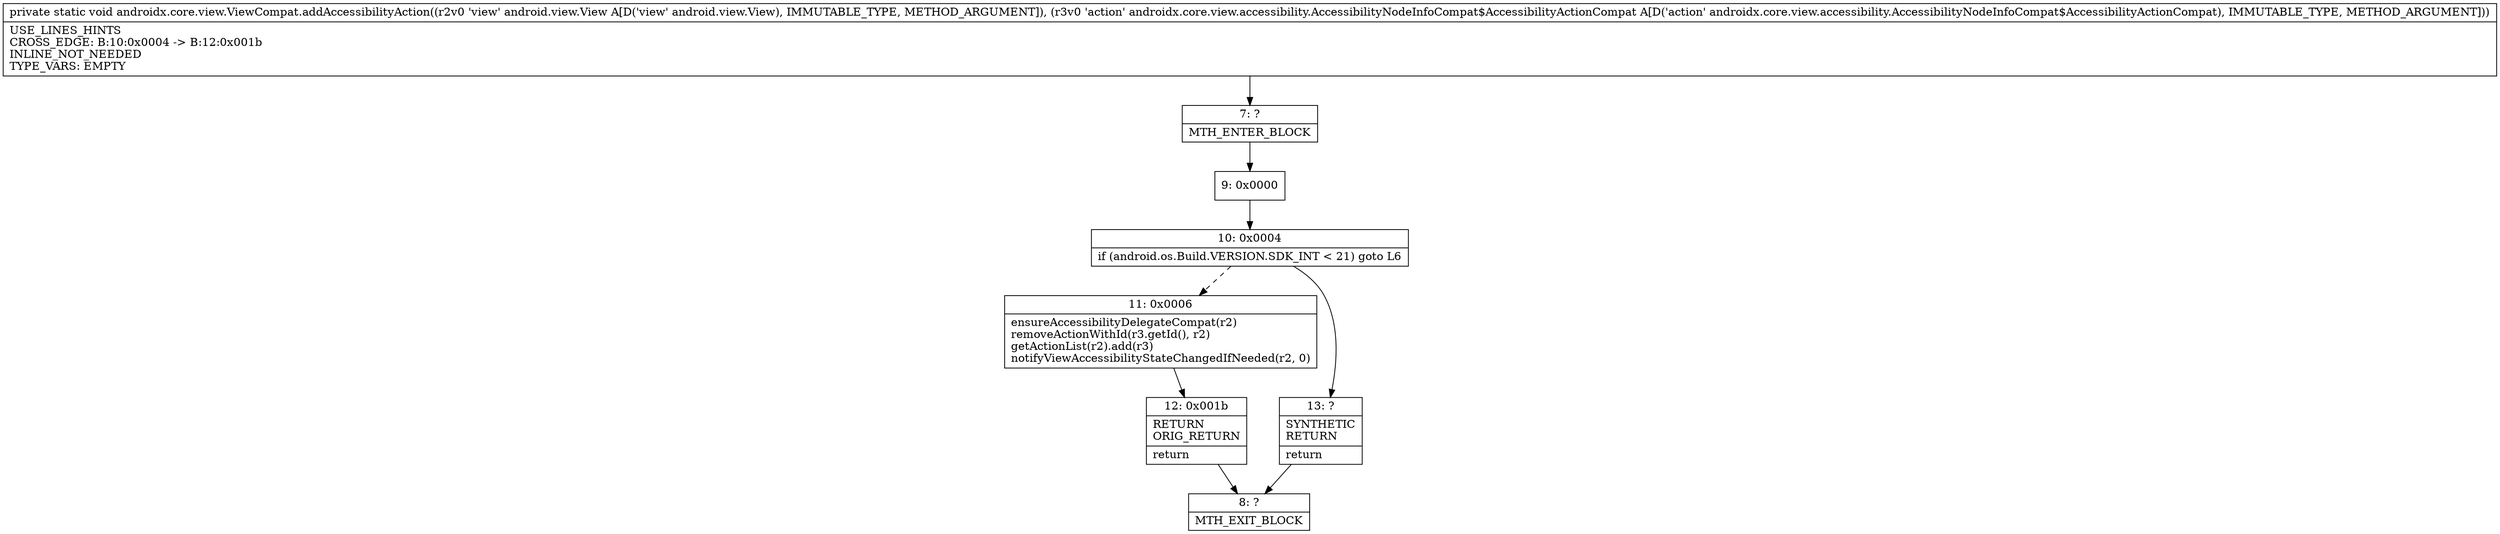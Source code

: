 digraph "CFG forandroidx.core.view.ViewCompat.addAccessibilityAction(Landroid\/view\/View;Landroidx\/core\/view\/accessibility\/AccessibilityNodeInfoCompat$AccessibilityActionCompat;)V" {
Node_7 [shape=record,label="{7\:\ ?|MTH_ENTER_BLOCK\l}"];
Node_9 [shape=record,label="{9\:\ 0x0000}"];
Node_10 [shape=record,label="{10\:\ 0x0004|if (android.os.Build.VERSION.SDK_INT \< 21) goto L6\l}"];
Node_11 [shape=record,label="{11\:\ 0x0006|ensureAccessibilityDelegateCompat(r2)\lremoveActionWithId(r3.getId(), r2)\lgetActionList(r2).add(r3)\lnotifyViewAccessibilityStateChangedIfNeeded(r2, 0)\l}"];
Node_12 [shape=record,label="{12\:\ 0x001b|RETURN\lORIG_RETURN\l|return\l}"];
Node_8 [shape=record,label="{8\:\ ?|MTH_EXIT_BLOCK\l}"];
Node_13 [shape=record,label="{13\:\ ?|SYNTHETIC\lRETURN\l|return\l}"];
MethodNode[shape=record,label="{private static void androidx.core.view.ViewCompat.addAccessibilityAction((r2v0 'view' android.view.View A[D('view' android.view.View), IMMUTABLE_TYPE, METHOD_ARGUMENT]), (r3v0 'action' androidx.core.view.accessibility.AccessibilityNodeInfoCompat$AccessibilityActionCompat A[D('action' androidx.core.view.accessibility.AccessibilityNodeInfoCompat$AccessibilityActionCompat), IMMUTABLE_TYPE, METHOD_ARGUMENT]))  | USE_LINES_HINTS\lCROSS_EDGE: B:10:0x0004 \-\> B:12:0x001b\lINLINE_NOT_NEEDED\lTYPE_VARS: EMPTY\l}"];
MethodNode -> Node_7;Node_7 -> Node_9;
Node_9 -> Node_10;
Node_10 -> Node_11[style=dashed];
Node_10 -> Node_13;
Node_11 -> Node_12;
Node_12 -> Node_8;
Node_13 -> Node_8;
}

